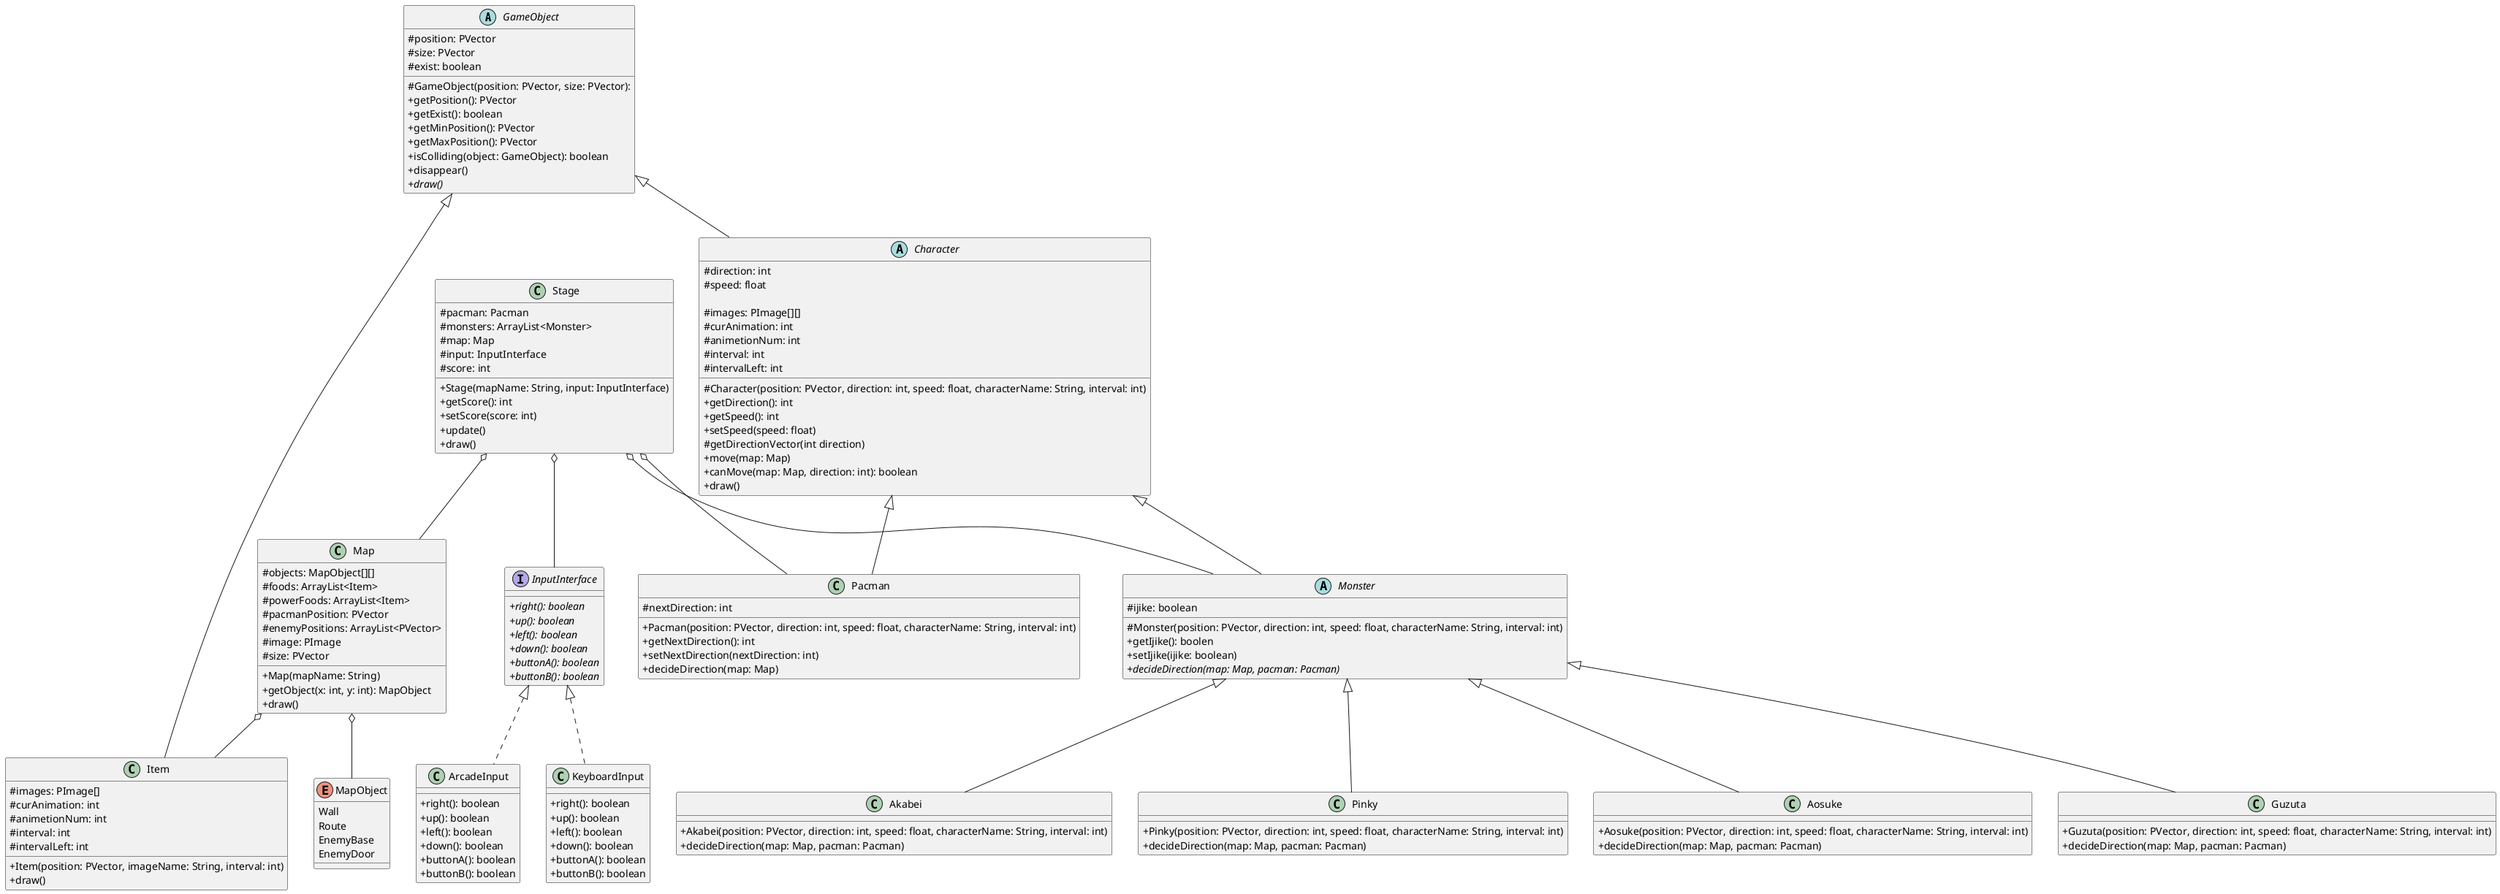 @startuml pacman

skinparam Shadowing false
skinparam classAttributeIconSize 0

GameObject <|-- Character
GameObject <|-- Item
Character <|-- Pacman
InputInterface <|.. KeyboardInput
InputInterface <|.. ArcadeInput
Character <|-- Monster
Monster <|-- Akabei
Monster <|-- Pinky
Monster <|-- Aosuke
Monster <|-- Guzuta
Stage o-- Pacman
Stage o-- Monster
Stage o-- Map
Stage o-- InputInterface
Map o-- Item
Map o-- MapObject

abstract class GameObject {
    # position: PVector
    # size: PVector
    # exist: boolean

    # GameObject(position: PVector, size: PVector): 
    + getPosition(): PVector
    + getExist(): boolean
    + getMinPosition(): PVector
    + getMaxPosition(): PVector
    + isColliding(object: GameObject): boolean
    + disappear()
    + {abstract} draw()
}

abstract class Character {
    # direction: int
    # speed: float

    # images: PImage[][]
    # curAnimation: int
    # animetionNum: int
    # interval: int
    # intervalLeft: int

    # Character(position: PVector, direction: int, speed: float, characterName: String, interval: int)
    + getDirection(): int
    + getSpeed(): int
    + setSpeed(speed: float)
    # getDirectionVector(int direction)
    + move(map: Map)
    + canMove(map: Map, direction: int): boolean
    + draw()
}

class Pacman {
    # nextDirection: int

    + Pacman(position: PVector, direction: int, speed: float, characterName: String, interval: int)
    + getNextDirection(): int
    + setNextDirection(nextDirection: int)
    + decideDirection(map: Map)
}

abstract class Monster {
    # ijike: boolean

    # Monster(position: PVector, direction: int, speed: float, characterName: String, interval: int)
    + getIjike(): boolen
    + setIjike(ijike: boolean)
    + {abstract} decideDirection(map: Map, pacman: Pacman)
}

class Akabei {
    + Akabei(position: PVector, direction: int, speed: float, characterName: String, interval: int)
    + decideDirection(map: Map, pacman: Pacman)
}

class Pinky {
    + Pinky(position: PVector, direction: int, speed: float, characterName: String, interval: int)
    + decideDirection(map: Map, pacman: Pacman)
}

class Aosuke {
    + Aosuke(position: PVector, direction: int, speed: float, characterName: String, interval: int)
    + decideDirection(map: Map, pacman: Pacman)
}

class Guzuta {
    + Guzuta(position: PVector, direction: int, speed: float, characterName: String, interval: int)
    + decideDirection(map: Map, pacman: Pacman)
}

class Stage {
    # pacman: Pacman
    # monsters: ArrayList<Monster>
    # map: Map
    # input: InputInterface
    # score: int

    + Stage(mapName: String, input: InputInterface)
    + getScore(): int
    + setScore(score: int)
    + update()
    + draw()
}

class Map {
    # objects: MapObject[][]
    # foods: ArrayList<Item>
    # powerFoods: ArrayList<Item>
    # pacmanPosition: PVector
    # enemyPositions: ArrayList<PVector>
    # image: PImage
    # size: PVector

    + Map(mapName: String)
    + getObject(x: int, y: int): MapObject
    + draw()
}

class Item {
    # images: PImage[]
    # curAnimation: int
    # animetionNum: int
    # interval: int
    # intervalLeft: int

    + Item(position: PVector, imageName: String, interval: int)
    + draw()
}

enum MapObject {
    Wall
    Route
    EnemyBase
    EnemyDoor
}

interface InputInterface {
    + {abstract} right(): boolean
    + {abstract} up(): boolean
    + {abstract} left(): boolean
    + {abstract} down(): boolean
    + {abstract} buttonA(): boolean
    + {abstract} buttonB(): boolean
}

class KeyboardInput {
    + right(): boolean
    + up(): boolean
    + left(): boolean
    + down(): boolean
    + buttonA(): boolean
    + buttonB(): boolean
}

class ArcadeInput {
    + right(): boolean
    + up(): boolean
    + left(): boolean
    + down(): boolean
    + buttonA(): boolean
    + buttonB(): boolean
}

@enduml
